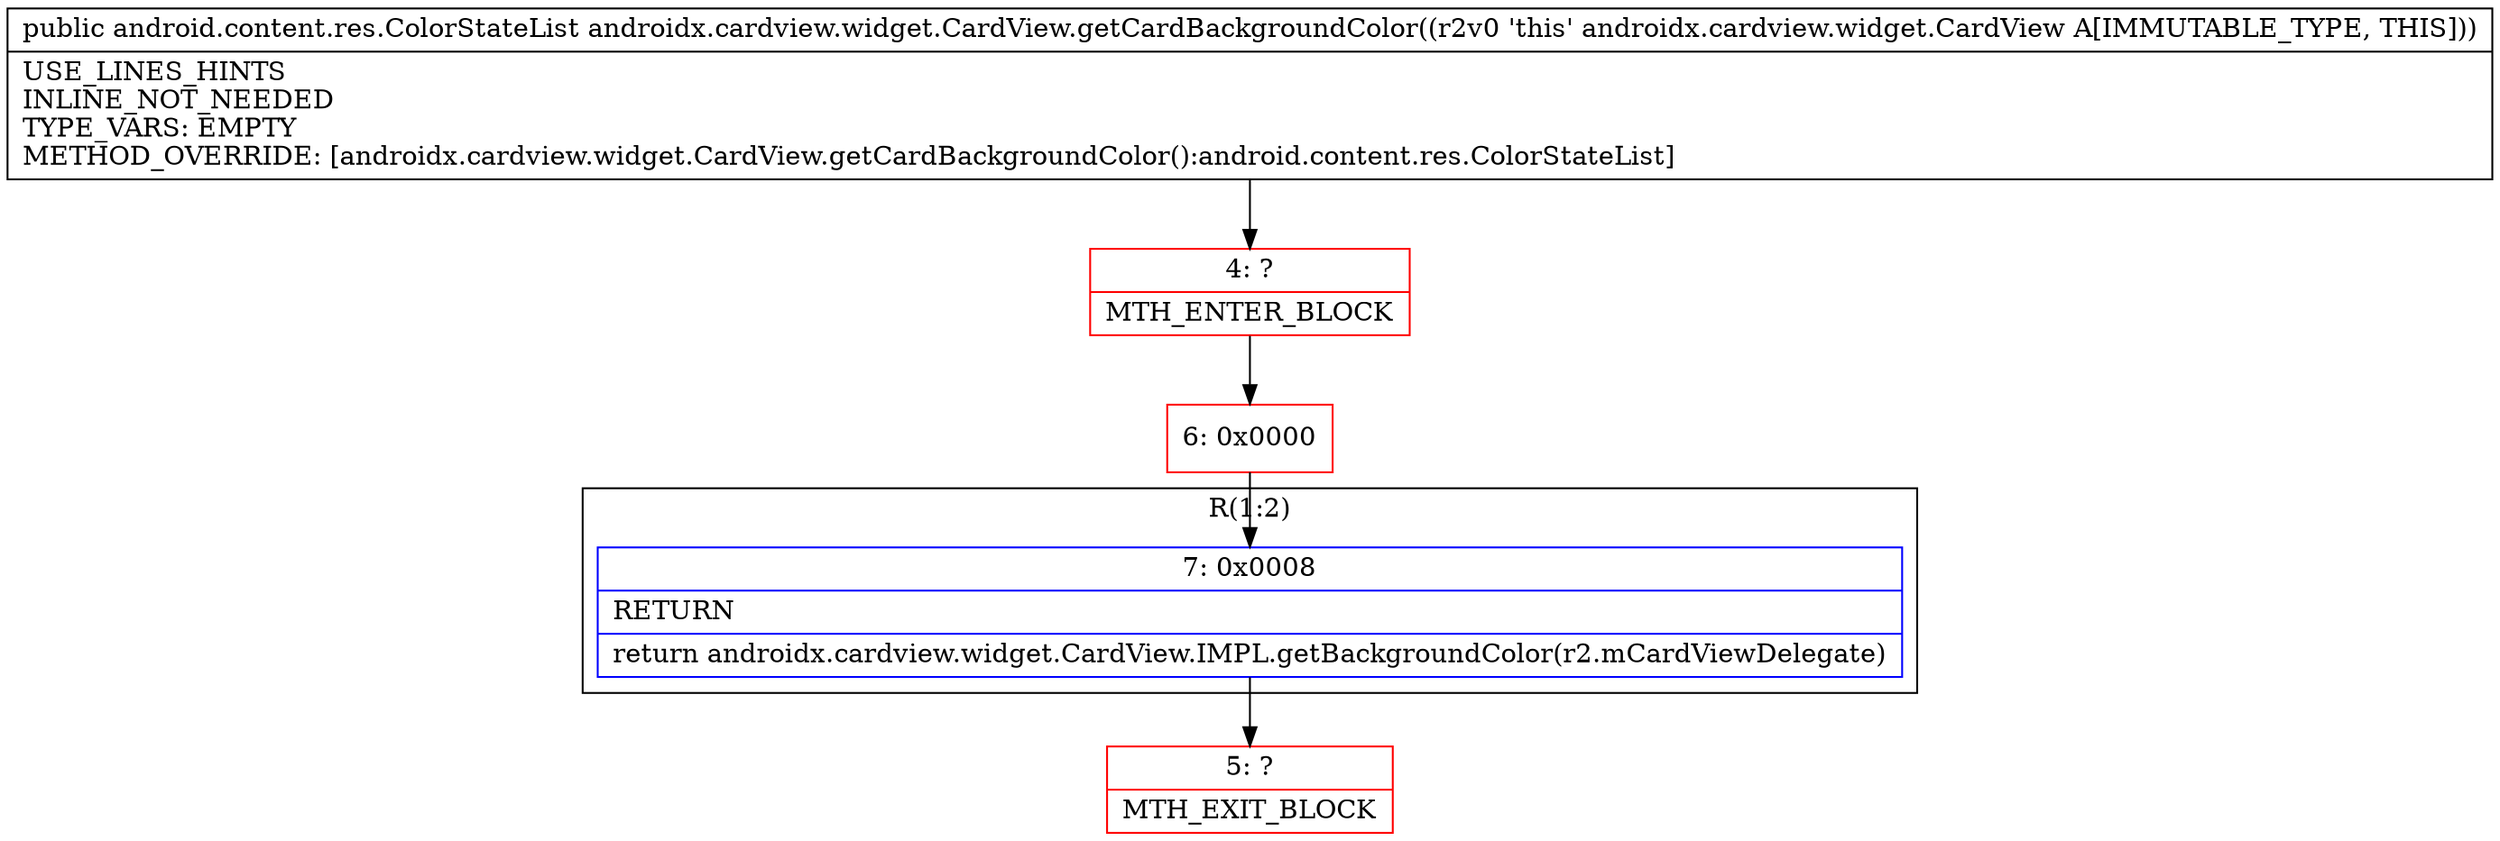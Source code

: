 digraph "CFG forandroidx.cardview.widget.CardView.getCardBackgroundColor()Landroid\/content\/res\/ColorStateList;" {
subgraph cluster_Region_655566448 {
label = "R(1:2)";
node [shape=record,color=blue];
Node_7 [shape=record,label="{7\:\ 0x0008|RETURN\l|return androidx.cardview.widget.CardView.IMPL.getBackgroundColor(r2.mCardViewDelegate)\l}"];
}
Node_4 [shape=record,color=red,label="{4\:\ ?|MTH_ENTER_BLOCK\l}"];
Node_6 [shape=record,color=red,label="{6\:\ 0x0000}"];
Node_5 [shape=record,color=red,label="{5\:\ ?|MTH_EXIT_BLOCK\l}"];
MethodNode[shape=record,label="{public android.content.res.ColorStateList androidx.cardview.widget.CardView.getCardBackgroundColor((r2v0 'this' androidx.cardview.widget.CardView A[IMMUTABLE_TYPE, THIS]))  | USE_LINES_HINTS\lINLINE_NOT_NEEDED\lTYPE_VARS: EMPTY\lMETHOD_OVERRIDE: [androidx.cardview.widget.CardView.getCardBackgroundColor():android.content.res.ColorStateList]\l}"];
MethodNode -> Node_4;Node_7 -> Node_5;
Node_4 -> Node_6;
Node_6 -> Node_7;
}


